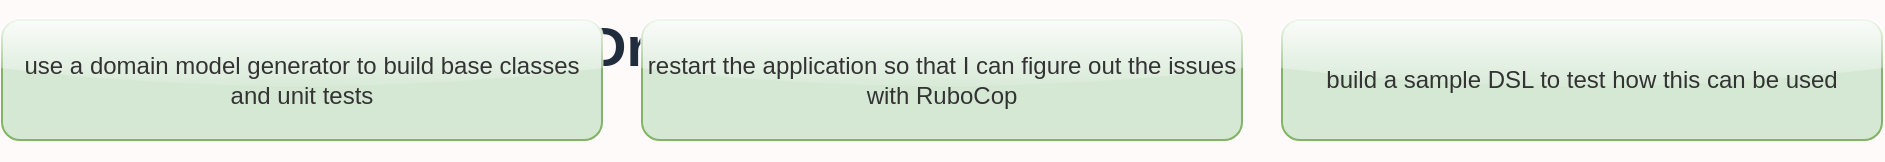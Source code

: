 <mxfile>
  <diagram id="Wyw" name="In progress">
    <mxGraphModel dx="0" dy="0" background="#FFFAFA" grid="0" gridSize="10" guides="1" tooltips="1" connect="1" arrows="1" fold="1" page="1" pageScale="1" pageWidth="1169" pageHeight="827" math="0" shadow="0">
      <root>
        <mxCell id="page_root_Wyw" parent="Wyw"/>
        <mxCell id="node_root_Wyw" parent="page_root_Wyw"/>
        <mxCell id="Wyw-1" value="DrawIO DSL" style="whiteSpace=wrap;html=1;rounded=1;glass=1;fontColor=#1F2D3D;text;fontSize=28;fontStyle=1;fillColor=none" vertex="1" parent="node_root_Wyw">
          <mxGeometry x="300" y="0" width="400" height="80" as="geometry"/>
        </mxCell>
        <mxCell id="Wyw-3" value="use a domain model generator to build base classes and unit tests" style="whiteSpace=wrap;html=1;rounded=1;glass=1;fillColor=#d5e8d4;strokeColor=#82b366;fontColor=#333333" vertex="1" parent="node_root_Wyw">
          <mxGeometry x="10" y="10" width="300" height="60" as="geometry"/>
        </mxCell>
        <mxCell id="Wyw-4" value="restart the application so that I can figure out the issues with RuboCop" style="whiteSpace=wrap;html=1;rounded=1;glass=1;fillColor=#d5e8d4;strokeColor=#82b366;fontColor=#333333" vertex="1" parent="node_root_Wyw">
          <mxGeometry x="330" y="10" width="300" height="60" as="geometry"/>
        </mxCell>
        <mxCell id="Wyw-5" value="build a sample DSL to test how this can be used" style="whiteSpace=wrap;html=1;rounded=1;glass=1;fillColor=#d5e8d4;strokeColor=#82b366;fontColor=#333333" vertex="1" parent="node_root_Wyw">
          <mxGeometry x="650" y="10" width="300" height="60" as="geometry"/>
        </mxCell>
      </root>
    </mxGraphModel>
  </diagram>
  <diagram id="pnr" name="To Do">
    <mxGraphModel dx="0" dy="0" background="#FFFAFA" grid="0" gridSize="10" guides="1" tooltips="1" connect="1" arrows="1" fold="1" page="1" pageScale="1" pageWidth="1169" pageHeight="827" math="0" shadow="0">
      <root>
        <mxCell id="page_root_pnr" parent="pnr"/>
        <mxCell id="node_root_pnr" parent="page_root_pnr"/>
      </root>
    </mxGraphModel>
  </diagram>
  <diagram id="BM1" name="Done">
    <mxGraphModel dx="0" dy="0" background="#FFFAFA" grid="0" gridSize="10" guides="1" tooltips="1" connect="1" arrows="1" fold="1" page="1" pageScale="1" pageWidth="1169" pageHeight="827" math="0" shadow="0">
      <root>
        <mxCell id="page_root_BM1" parent="BM1"/>
        <mxCell id="node_root_BM1" parent="page_root_BM1"/>
        <mxCell id="BM1-2" value="build file reader for raw design system files" style="whiteSpace=wrap;html=1;rounded=1;glass=1;fillColor=#f8cecc;strokeColor=#b85450;fontColor=#333333" vertex="1" parent="node_root_BM1">
          <mxGeometry x="10" y="10" width="300" height="60" as="geometry"/>
        </mxCell>
        <mxCell id="BM1-3" value="use the design system file reader to generate a component graph in ./builder/utilities.rb" style="whiteSpace=wrap;html=1;rounded=1;glass=1;fillColor=#f8cecc;strokeColor=#b85450;fontColor=#333333" vertex="1" parent="node_root_BM1">
          <mxGeometry x="330" y="10" width="300" height="60" as="geometry"/>
        </mxCell>
      </root>
    </mxGraphModel>
  </diagram>
</mxfile>